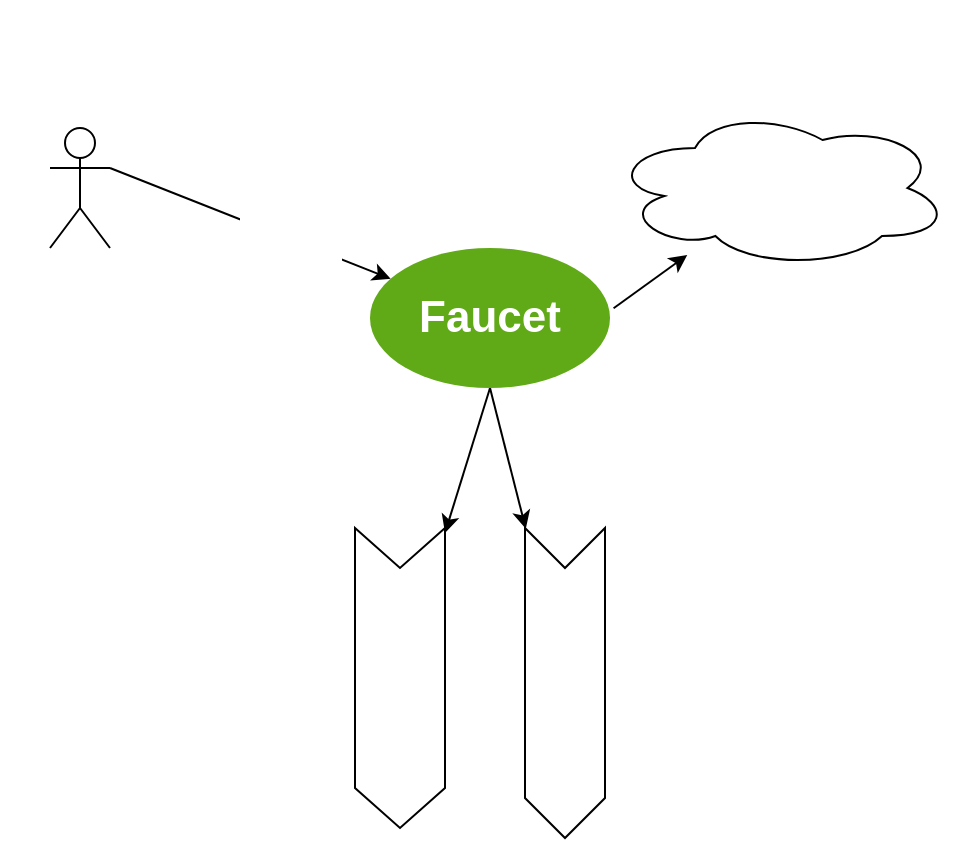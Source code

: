 <mxfile>
    <diagram id="JMDhYsE0MmNTPuYS153w" name="Page-1">
        <mxGraphModel dx="488" dy="408" grid="1" gridSize="10" guides="1" tooltips="1" connect="1" arrows="1" fold="1" page="1" pageScale="1" pageWidth="850" pageHeight="1100" math="0" shadow="0">
            <root>
                <mxCell id="0"/>
                <mxCell id="1" parent="0"/>
                <mxCell id="12" style="edgeStyle=none;html=1;exitX=1.015;exitY=0.43;exitDx=0;exitDy=0;fontSize=14;fontColor=#FFFFFF;exitPerimeter=0;" edge="1" parent="1" source="2" target="11">
                    <mxGeometry relative="1" as="geometry"/>
                </mxCell>
                <mxCell id="18" style="edgeStyle=none;html=1;exitX=0.5;exitY=1;exitDx=0;exitDy=0;fontSize=14;fontColor=#FFFFFF;" edge="1" parent="1" source="2" target="14">
                    <mxGeometry relative="1" as="geometry"/>
                </mxCell>
                <mxCell id="19" style="edgeStyle=none;html=1;exitX=0.5;exitY=1;exitDx=0;exitDy=0;fontSize=14;fontColor=#FFFFFF;" edge="1" parent="1" source="2" target="15">
                    <mxGeometry relative="1" as="geometry"/>
                </mxCell>
                <mxCell id="2" value="&lt;font style=&quot;font-size: 22px&quot;&gt;&lt;b&gt;Faucet&lt;/b&gt;&lt;/font&gt;" style="ellipse;whiteSpace=wrap;html=1;fillColor=#60a917;fontColor=#ffffff;strokeColor=none;" vertex="1" parent="1">
                    <mxGeometry x="230" y="150" width="120" height="70" as="geometry"/>
                </mxCell>
                <mxCell id="5" style="edgeStyle=none;html=1;exitX=1;exitY=0.333;exitDx=0;exitDy=0;exitPerimeter=0;fontSize=22;fontColor=#FFFFFF;" edge="1" parent="1" source="3" target="2">
                    <mxGeometry relative="1" as="geometry"/>
                </mxCell>
                <mxCell id="10" value="ether" style="edgeLabel;html=1;align=center;verticalAlign=middle;resizable=0;points=[];fontSize=22;fontColor=#FFFFFF;" vertex="1" connectable="0" parent="5">
                    <mxGeometry x="0.289" y="-1" relative="1" as="geometry">
                        <mxPoint as="offset"/>
                    </mxGeometry>
                </mxCell>
                <mxCell id="3" value="Clientes&lt;br&gt;&amp;nbsp;" style="shape=umlActor;verticalLabelPosition=bottom;verticalAlign=top;html=1;outlineConnect=0;fontSize=22;fontColor=#FFFFFF;" vertex="1" parent="1">
                    <mxGeometry x="70" y="90" width="30" height="60" as="geometry"/>
                </mxCell>
                <mxCell id="6" value="Resgatar Ether de uma tiorneira publica" style="text;html=1;strokeColor=none;fillColor=none;align=center;verticalAlign=middle;whiteSpace=wrap;rounded=0;fontSize=22;fontColor=#FFFFFF;" vertex="1" parent="1">
                    <mxGeometry x="150" y="50" width="230" height="5" as="geometry"/>
                </mxCell>
                <mxCell id="11" value="&lt;font style=&quot;font-size: 14px&quot;&gt;Fundos: 16 Ethers&lt;/font&gt;" style="ellipse;shape=cloud;whiteSpace=wrap;html=1;fontSize=22;fontColor=#FFFFFF;" vertex="1" parent="1">
                    <mxGeometry x="350" y="80" width="170" height="80" as="geometry"/>
                </mxCell>
                <mxCell id="14" value="Add Fundos" style="shape=step;perimeter=stepPerimeter;whiteSpace=wrap;html=1;fixedSize=1;fontSize=14;fontColor=#FFFFFF;rotation=90;" vertex="1" parent="1">
                    <mxGeometry x="170" y="342.5" width="150" height="45" as="geometry"/>
                </mxCell>
                <mxCell id="15" value="Retirada&amp;nbsp; Fundos" style="shape=step;perimeter=stepPerimeter;whiteSpace=wrap;html=1;fixedSize=1;fontSize=14;fontColor=#FFFFFF;rotation=90;" vertex="1" parent="1">
                    <mxGeometry x="250" y="347.5" width="155" height="40" as="geometry"/>
                </mxCell>
            </root>
        </mxGraphModel>
    </diagram>
</mxfile>